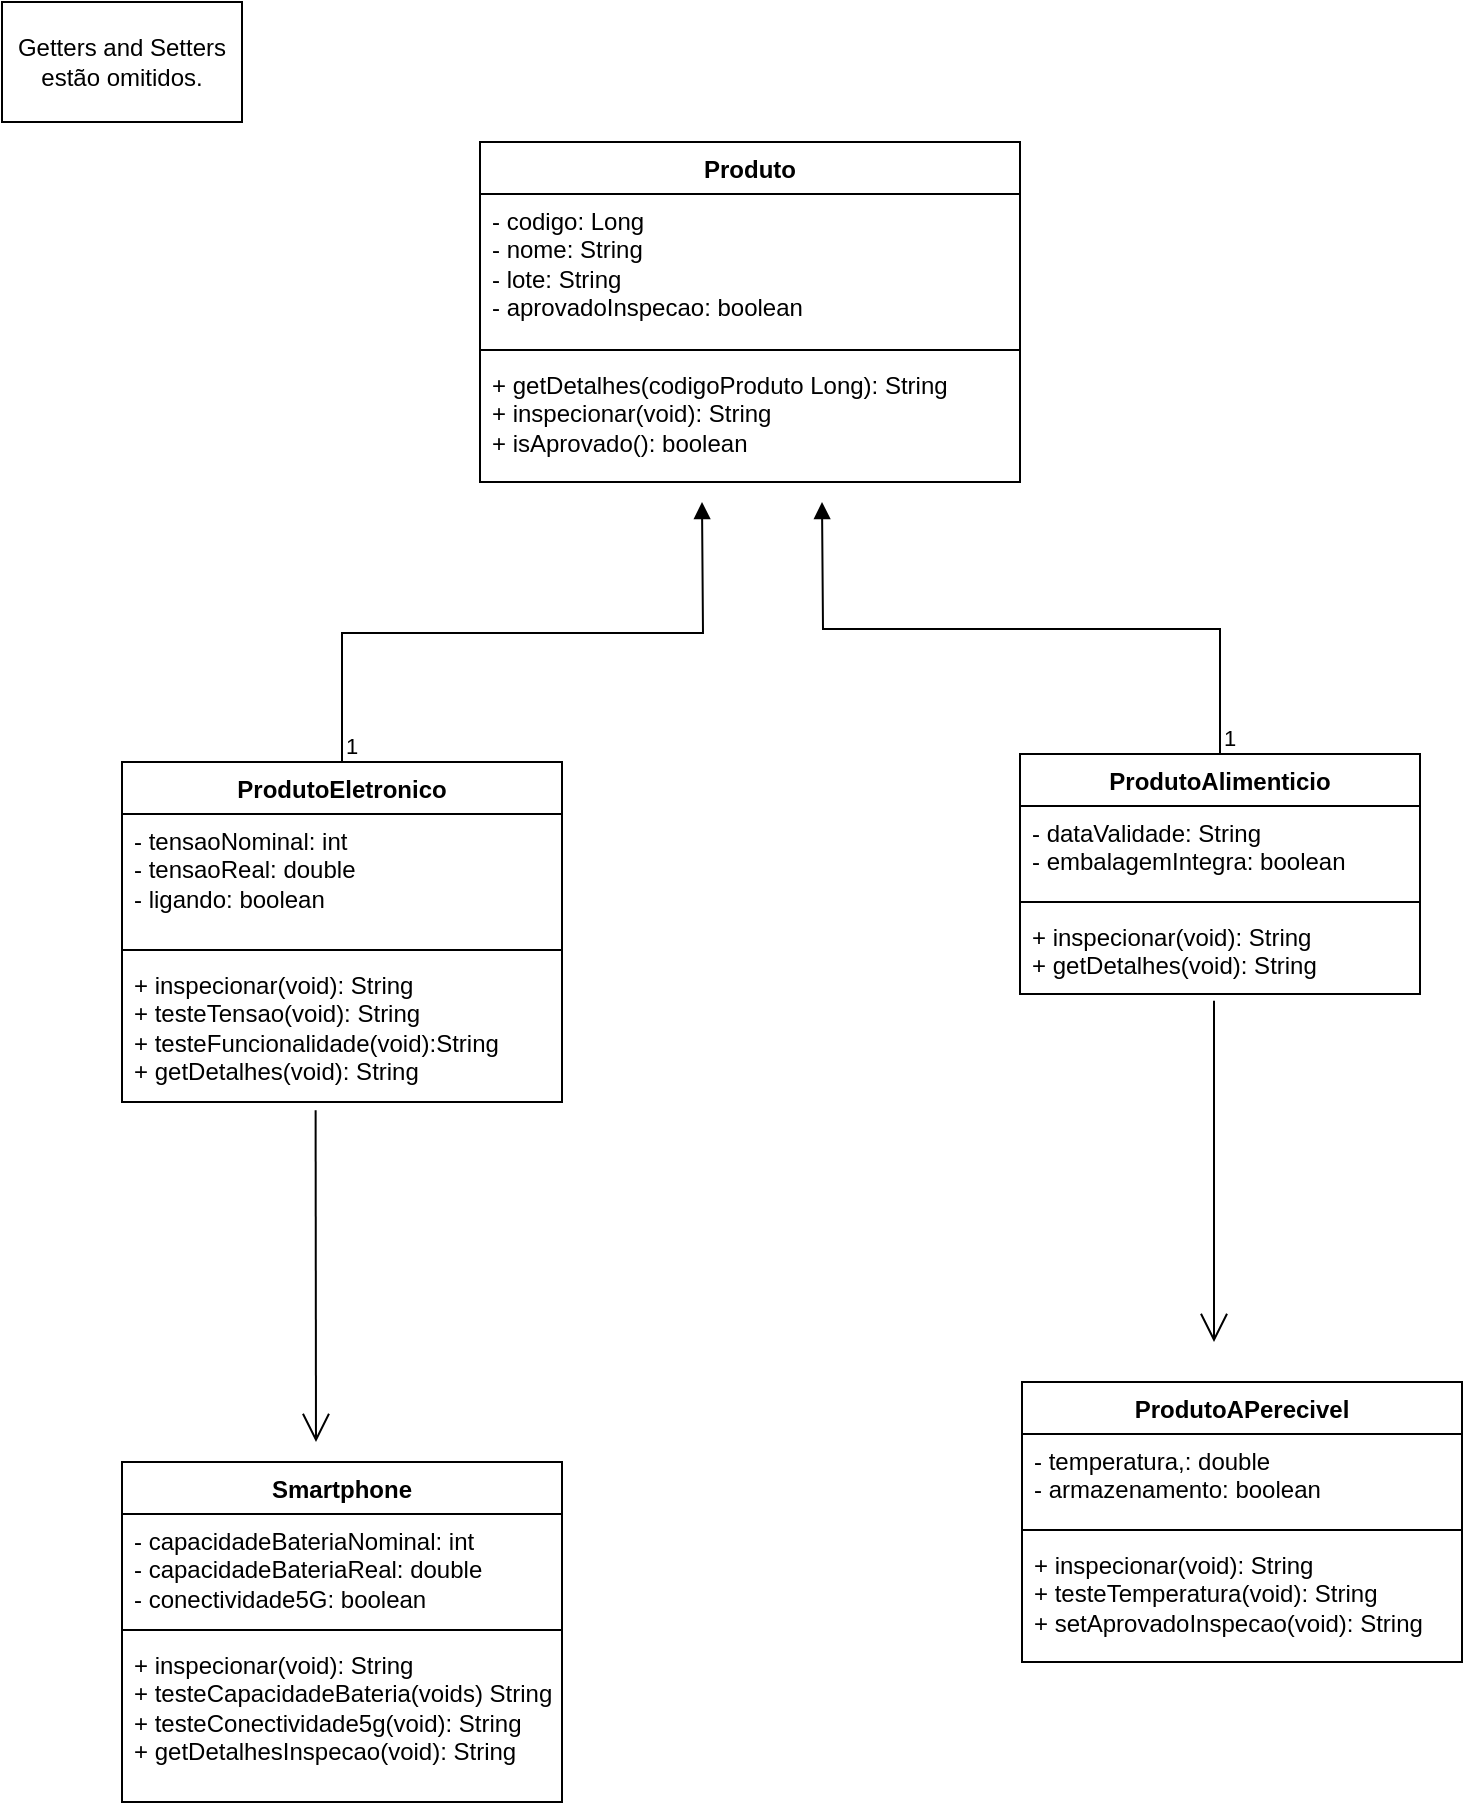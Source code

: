 <mxfile version="28.2.5">
  <diagram name="Página-1" id="4EE9Tg2MkgHsX2mYQQJ2">
    <mxGraphModel dx="826" dy="475" grid="1" gridSize="10" guides="1" tooltips="1" connect="1" arrows="1" fold="1" page="1" pageScale="1" pageWidth="827" pageHeight="1169" math="0" shadow="0">
      <root>
        <mxCell id="0" />
        <mxCell id="1" parent="0" />
        <mxCell id="dzi_PaSN1gbAKwPi_Wlg-2" value="Produto" style="swimlane;fontStyle=1;align=center;verticalAlign=top;childLayout=stackLayout;horizontal=1;startSize=26;horizontalStack=0;resizeParent=1;resizeParentMax=0;resizeLast=0;collapsible=1;marginBottom=0;whiteSpace=wrap;html=1;" parent="1" vertex="1">
          <mxGeometry x="279" y="110" width="270" height="170" as="geometry" />
        </mxCell>
        <mxCell id="dzi_PaSN1gbAKwPi_Wlg-3" value="- codigo: Long&amp;nbsp;&lt;div&gt;- nome: String&lt;/div&gt;&lt;div&gt;- lote: String&lt;/div&gt;&lt;div&gt;- aprovadoInspecao: boolean&lt;/div&gt;" style="text;strokeColor=none;fillColor=none;align=left;verticalAlign=top;spacingLeft=4;spacingRight=4;overflow=hidden;rotatable=0;points=[[0,0.5],[1,0.5]];portConstraint=eastwest;whiteSpace=wrap;html=1;" parent="dzi_PaSN1gbAKwPi_Wlg-2" vertex="1">
          <mxGeometry y="26" width="270" height="74" as="geometry" />
        </mxCell>
        <mxCell id="dzi_PaSN1gbAKwPi_Wlg-4" value="" style="line;strokeWidth=1;fillColor=none;align=left;verticalAlign=middle;spacingTop=-1;spacingLeft=3;spacingRight=3;rotatable=0;labelPosition=right;points=[];portConstraint=eastwest;strokeColor=inherit;" parent="dzi_PaSN1gbAKwPi_Wlg-2" vertex="1">
          <mxGeometry y="100" width="270" height="8" as="geometry" />
        </mxCell>
        <mxCell id="dzi_PaSN1gbAKwPi_Wlg-5" value="+ getDetalhes(codigoProduto Long): String&lt;div&gt;+ inspecionar(void): String&lt;/div&gt;&lt;div&gt;+ isAprovado(): boolean&lt;/div&gt;" style="text;strokeColor=none;fillColor=none;align=left;verticalAlign=top;spacingLeft=4;spacingRight=4;overflow=hidden;rotatable=0;points=[[0,0.5],[1,0.5]];portConstraint=eastwest;whiteSpace=wrap;html=1;" parent="dzi_PaSN1gbAKwPi_Wlg-2" vertex="1">
          <mxGeometry y="108" width="270" height="62" as="geometry" />
        </mxCell>
        <mxCell id="dzi_PaSN1gbAKwPi_Wlg-6" value="ProdutoEletronico" style="swimlane;fontStyle=1;align=center;verticalAlign=top;childLayout=stackLayout;horizontal=1;startSize=26;horizontalStack=0;resizeParent=1;resizeParentMax=0;resizeLast=0;collapsible=1;marginBottom=0;whiteSpace=wrap;html=1;" parent="1" vertex="1">
          <mxGeometry x="100" y="420" width="220" height="170" as="geometry" />
        </mxCell>
        <mxCell id="dzi_PaSN1gbAKwPi_Wlg-7" value="- tensaoNominal: int&lt;div&gt;- tensaoReal: double&lt;br&gt;&lt;div&gt;- ligando: boolean&amp;nbsp; &amp;nbsp; &amp;nbsp;&lt;/div&gt;&lt;/div&gt;" style="text;strokeColor=none;fillColor=none;align=left;verticalAlign=top;spacingLeft=4;spacingRight=4;overflow=hidden;rotatable=0;points=[[0,0.5],[1,0.5]];portConstraint=eastwest;whiteSpace=wrap;html=1;" parent="dzi_PaSN1gbAKwPi_Wlg-6" vertex="1">
          <mxGeometry y="26" width="220" height="64" as="geometry" />
        </mxCell>
        <mxCell id="dzi_PaSN1gbAKwPi_Wlg-8" value="" style="line;strokeWidth=1;fillColor=none;align=left;verticalAlign=middle;spacingTop=-1;spacingLeft=3;spacingRight=3;rotatable=0;labelPosition=right;points=[];portConstraint=eastwest;strokeColor=inherit;" parent="dzi_PaSN1gbAKwPi_Wlg-6" vertex="1">
          <mxGeometry y="90" width="220" height="8" as="geometry" />
        </mxCell>
        <mxCell id="dzi_PaSN1gbAKwPi_Wlg-9" value="&lt;div&gt;&lt;div&gt;+ inspecionar(void): String&lt;/div&gt;&lt;/div&gt;&lt;div&gt;+ testeTensao(void): String&lt;/div&gt;&lt;div&gt;+ testeFuncionalidade(void):String&amp;nbsp;&lt;/div&gt;&lt;div&gt;+ getDetalhes(void): String&lt;/div&gt;" style="text;strokeColor=none;fillColor=none;align=left;verticalAlign=top;spacingLeft=4;spacingRight=4;overflow=hidden;rotatable=0;points=[[0,0.5],[1,0.5]];portConstraint=eastwest;whiteSpace=wrap;html=1;" parent="dzi_PaSN1gbAKwPi_Wlg-6" vertex="1">
          <mxGeometry y="98" width="220" height="72" as="geometry" />
        </mxCell>
        <mxCell id="dzi_PaSN1gbAKwPi_Wlg-10" value="ProdutoAlimenticio" style="swimlane;fontStyle=1;align=center;verticalAlign=top;childLayout=stackLayout;horizontal=1;startSize=26;horizontalStack=0;resizeParent=1;resizeParentMax=0;resizeLast=0;collapsible=1;marginBottom=0;whiteSpace=wrap;html=1;" parent="1" vertex="1">
          <mxGeometry x="549" y="416" width="200" height="120" as="geometry" />
        </mxCell>
        <mxCell id="dzi_PaSN1gbAKwPi_Wlg-11" value="- dataValidade: String&lt;div&gt;- embalagemIntegra: boolean&lt;/div&gt;&lt;div&gt;&lt;br&gt;&lt;/div&gt;" style="text;strokeColor=none;fillColor=none;align=left;verticalAlign=top;spacingLeft=4;spacingRight=4;overflow=hidden;rotatable=0;points=[[0,0.5],[1,0.5]];portConstraint=eastwest;whiteSpace=wrap;html=1;" parent="dzi_PaSN1gbAKwPi_Wlg-10" vertex="1">
          <mxGeometry y="26" width="200" height="44" as="geometry" />
        </mxCell>
        <mxCell id="dzi_PaSN1gbAKwPi_Wlg-12" value="" style="line;strokeWidth=1;fillColor=none;align=left;verticalAlign=middle;spacingTop=-1;spacingLeft=3;spacingRight=3;rotatable=0;labelPosition=right;points=[];portConstraint=eastwest;strokeColor=inherit;" parent="dzi_PaSN1gbAKwPi_Wlg-10" vertex="1">
          <mxGeometry y="70" width="200" height="8" as="geometry" />
        </mxCell>
        <mxCell id="dzi_PaSN1gbAKwPi_Wlg-13" value="+ inspecionar(void): String&lt;div&gt;+ getDetalhes(void): String&lt;/div&gt;" style="text;strokeColor=none;fillColor=none;align=left;verticalAlign=top;spacingLeft=4;spacingRight=4;overflow=hidden;rotatable=0;points=[[0,0.5],[1,0.5]];portConstraint=eastwest;whiteSpace=wrap;html=1;" parent="dzi_PaSN1gbAKwPi_Wlg-10" vertex="1">
          <mxGeometry y="78" width="200" height="42" as="geometry" />
        </mxCell>
        <mxCell id="dzi_PaSN1gbAKwPi_Wlg-14" value="Smartphone" style="swimlane;fontStyle=1;align=center;verticalAlign=top;childLayout=stackLayout;horizontal=1;startSize=26;horizontalStack=0;resizeParent=1;resizeParentMax=0;resizeLast=0;collapsible=1;marginBottom=0;whiteSpace=wrap;html=1;" parent="1" vertex="1">
          <mxGeometry x="100" y="770" width="220" height="170" as="geometry" />
        </mxCell>
        <mxCell id="dzi_PaSN1gbAKwPi_Wlg-15" value="- capacidadeBateriaNominal: int&lt;div&gt;- capacidadeBateriaReal: double&lt;br&gt;&lt;div&gt;- conectividade5G: boolean&lt;/div&gt;&lt;/div&gt;" style="text;strokeColor=none;fillColor=none;align=left;verticalAlign=top;spacingLeft=4;spacingRight=4;overflow=hidden;rotatable=0;points=[[0,0.5],[1,0.5]];portConstraint=eastwest;whiteSpace=wrap;html=1;" parent="dzi_PaSN1gbAKwPi_Wlg-14" vertex="1">
          <mxGeometry y="26" width="220" height="54" as="geometry" />
        </mxCell>
        <mxCell id="dzi_PaSN1gbAKwPi_Wlg-16" value="" style="line;strokeWidth=1;fillColor=none;align=left;verticalAlign=middle;spacingTop=-1;spacingLeft=3;spacingRight=3;rotatable=0;labelPosition=right;points=[];portConstraint=eastwest;strokeColor=inherit;" parent="dzi_PaSN1gbAKwPi_Wlg-14" vertex="1">
          <mxGeometry y="80" width="220" height="8" as="geometry" />
        </mxCell>
        <mxCell id="dzi_PaSN1gbAKwPi_Wlg-17" value="+ inspecionar(void): String&lt;div&gt;+ testeCapacidadeBateria(voids) String&lt;/div&gt;&lt;div&gt;+ testeConectividade5g(void): String&lt;/div&gt;&lt;div&gt;+ getDetalhesInspecao(void): String&lt;/div&gt;" style="text;strokeColor=none;fillColor=none;align=left;verticalAlign=top;spacingLeft=4;spacingRight=4;overflow=hidden;rotatable=0;points=[[0,0.5],[1,0.5]];portConstraint=eastwest;whiteSpace=wrap;html=1;" parent="dzi_PaSN1gbAKwPi_Wlg-14" vertex="1">
          <mxGeometry y="88" width="220" height="82" as="geometry" />
        </mxCell>
        <mxCell id="dzi_PaSN1gbAKwPi_Wlg-18" value="ProdutoAPerecivel" style="swimlane;fontStyle=1;align=center;verticalAlign=top;childLayout=stackLayout;horizontal=1;startSize=26;horizontalStack=0;resizeParent=1;resizeParentMax=0;resizeLast=0;collapsible=1;marginBottom=0;whiteSpace=wrap;html=1;" parent="1" vertex="1">
          <mxGeometry x="550" y="730" width="220" height="140" as="geometry" />
        </mxCell>
        <mxCell id="dzi_PaSN1gbAKwPi_Wlg-19" value="- temperatura,: double&lt;div&gt;- armazenamento: boolean&lt;/div&gt;&lt;div&gt;&lt;br&gt;&lt;/div&gt;" style="text;strokeColor=none;fillColor=none;align=left;verticalAlign=top;spacingLeft=4;spacingRight=4;overflow=hidden;rotatable=0;points=[[0,0.5],[1,0.5]];portConstraint=eastwest;whiteSpace=wrap;html=1;" parent="dzi_PaSN1gbAKwPi_Wlg-18" vertex="1">
          <mxGeometry y="26" width="220" height="44" as="geometry" />
        </mxCell>
        <mxCell id="dzi_PaSN1gbAKwPi_Wlg-20" value="" style="line;strokeWidth=1;fillColor=none;align=left;verticalAlign=middle;spacingTop=-1;spacingLeft=3;spacingRight=3;rotatable=0;labelPosition=right;points=[];portConstraint=eastwest;strokeColor=inherit;" parent="dzi_PaSN1gbAKwPi_Wlg-18" vertex="1">
          <mxGeometry y="70" width="220" height="8" as="geometry" />
        </mxCell>
        <mxCell id="dzi_PaSN1gbAKwPi_Wlg-21" value="+ inspecionar(void): String&lt;div&gt;+ testeTemperatura(void): String&lt;/div&gt;&lt;div&gt;+&amp;nbsp;setAprovadoInspecao(void): String&lt;/div&gt;" style="text;strokeColor=none;fillColor=none;align=left;verticalAlign=top;spacingLeft=4;spacingRight=4;overflow=hidden;rotatable=0;points=[[0,0.5],[1,0.5]];portConstraint=eastwest;whiteSpace=wrap;html=1;" parent="dzi_PaSN1gbAKwPi_Wlg-18" vertex="1">
          <mxGeometry y="78" width="220" height="62" as="geometry" />
        </mxCell>
        <mxCell id="dzi_PaSN1gbAKwPi_Wlg-24" value="&lt;br&gt;&lt;div&gt;&lt;br&gt;&lt;/div&gt;" style="endArrow=block;endFill=1;html=1;edgeStyle=orthogonalEdgeStyle;align=left;verticalAlign=top;rounded=0;exitX=0.5;exitY=0;exitDx=0;exitDy=0;" parent="1" source="dzi_PaSN1gbAKwPi_Wlg-6" edge="1">
          <mxGeometry x="-1" relative="1" as="geometry">
            <mxPoint x="330" y="390" as="sourcePoint" />
            <mxPoint x="390" y="290" as="targetPoint" />
          </mxGeometry>
        </mxCell>
        <mxCell id="dzi_PaSN1gbAKwPi_Wlg-25" value="1" style="edgeLabel;resizable=0;html=1;align=left;verticalAlign=bottom;" parent="dzi_PaSN1gbAKwPi_Wlg-24" connectable="0" vertex="1">
          <mxGeometry x="-1" relative="1" as="geometry" />
        </mxCell>
        <mxCell id="dzi_PaSN1gbAKwPi_Wlg-26" value="" style="endArrow=block;endFill=1;html=1;edgeStyle=orthogonalEdgeStyle;align=left;verticalAlign=top;rounded=0;exitX=0.5;exitY=0;exitDx=0;exitDy=0;" parent="1" source="dzi_PaSN1gbAKwPi_Wlg-10" edge="1">
          <mxGeometry x="-1" y="-42" relative="1" as="geometry">
            <mxPoint x="330" y="390" as="sourcePoint" />
            <mxPoint x="450" y="290" as="targetPoint" />
            <mxPoint x="-12" y="30" as="offset" />
          </mxGeometry>
        </mxCell>
        <mxCell id="dzi_PaSN1gbAKwPi_Wlg-27" value="1" style="edgeLabel;resizable=0;html=1;align=left;verticalAlign=bottom;" parent="dzi_PaSN1gbAKwPi_Wlg-26" connectable="0" vertex="1">
          <mxGeometry x="-1" relative="1" as="geometry" />
        </mxCell>
        <mxCell id="jY2GeyxsHg-IfGBeUz-H-2" value="Getters and Setters estão omitidos." style="whiteSpace=wrap;html=1;" vertex="1" parent="1">
          <mxGeometry x="40" y="40" width="120" height="60" as="geometry" />
        </mxCell>
        <mxCell id="jY2GeyxsHg-IfGBeUz-H-3" value="" style="endArrow=open;endFill=1;endSize=12;html=1;rounded=0;exitX=0.44;exitY=1.057;exitDx=0;exitDy=0;exitPerimeter=0;" edge="1" parent="1" source="dzi_PaSN1gbAKwPi_Wlg-9">
          <mxGeometry width="160" relative="1" as="geometry">
            <mxPoint x="360" y="700" as="sourcePoint" />
            <mxPoint x="197" y="760" as="targetPoint" />
          </mxGeometry>
        </mxCell>
        <mxCell id="jY2GeyxsHg-IfGBeUz-H-4" value="" style="endArrow=open;endFill=1;endSize=12;html=1;rounded=0;exitX=0.485;exitY=1.081;exitDx=0;exitDy=0;exitPerimeter=0;" edge="1" parent="1" source="dzi_PaSN1gbAKwPi_Wlg-13">
          <mxGeometry width="160" relative="1" as="geometry">
            <mxPoint x="580" y="630" as="sourcePoint" />
            <mxPoint x="646" y="710" as="targetPoint" />
          </mxGeometry>
        </mxCell>
      </root>
    </mxGraphModel>
  </diagram>
</mxfile>
